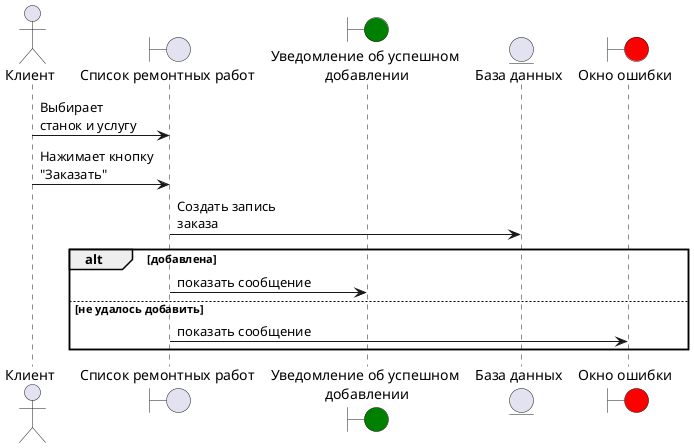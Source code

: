 @startuml do_order_sequence

actor Клиент as client

boundary "Список ремонтных работ" as list_repairs_screen
boundary "Уведомление об успешном\n добавлении" as added_info_screen #green

entity "База данных" as db

boundary "Окно ошибки" as error_screen #red

client -> list_repairs_screen : Выбирает\nстанок и услугу
client -> list_repairs_screen : Нажимает кнопку\n"Заказать"
list_repairs_screen -> db : Создать запись\nзаказа
alt добавлена
  list_repairs_screen -> added_info_screen : показать сообщение
else не удалось добавить
  list_repairs_screen -> error_screen : показать сообщение
end

@enduml